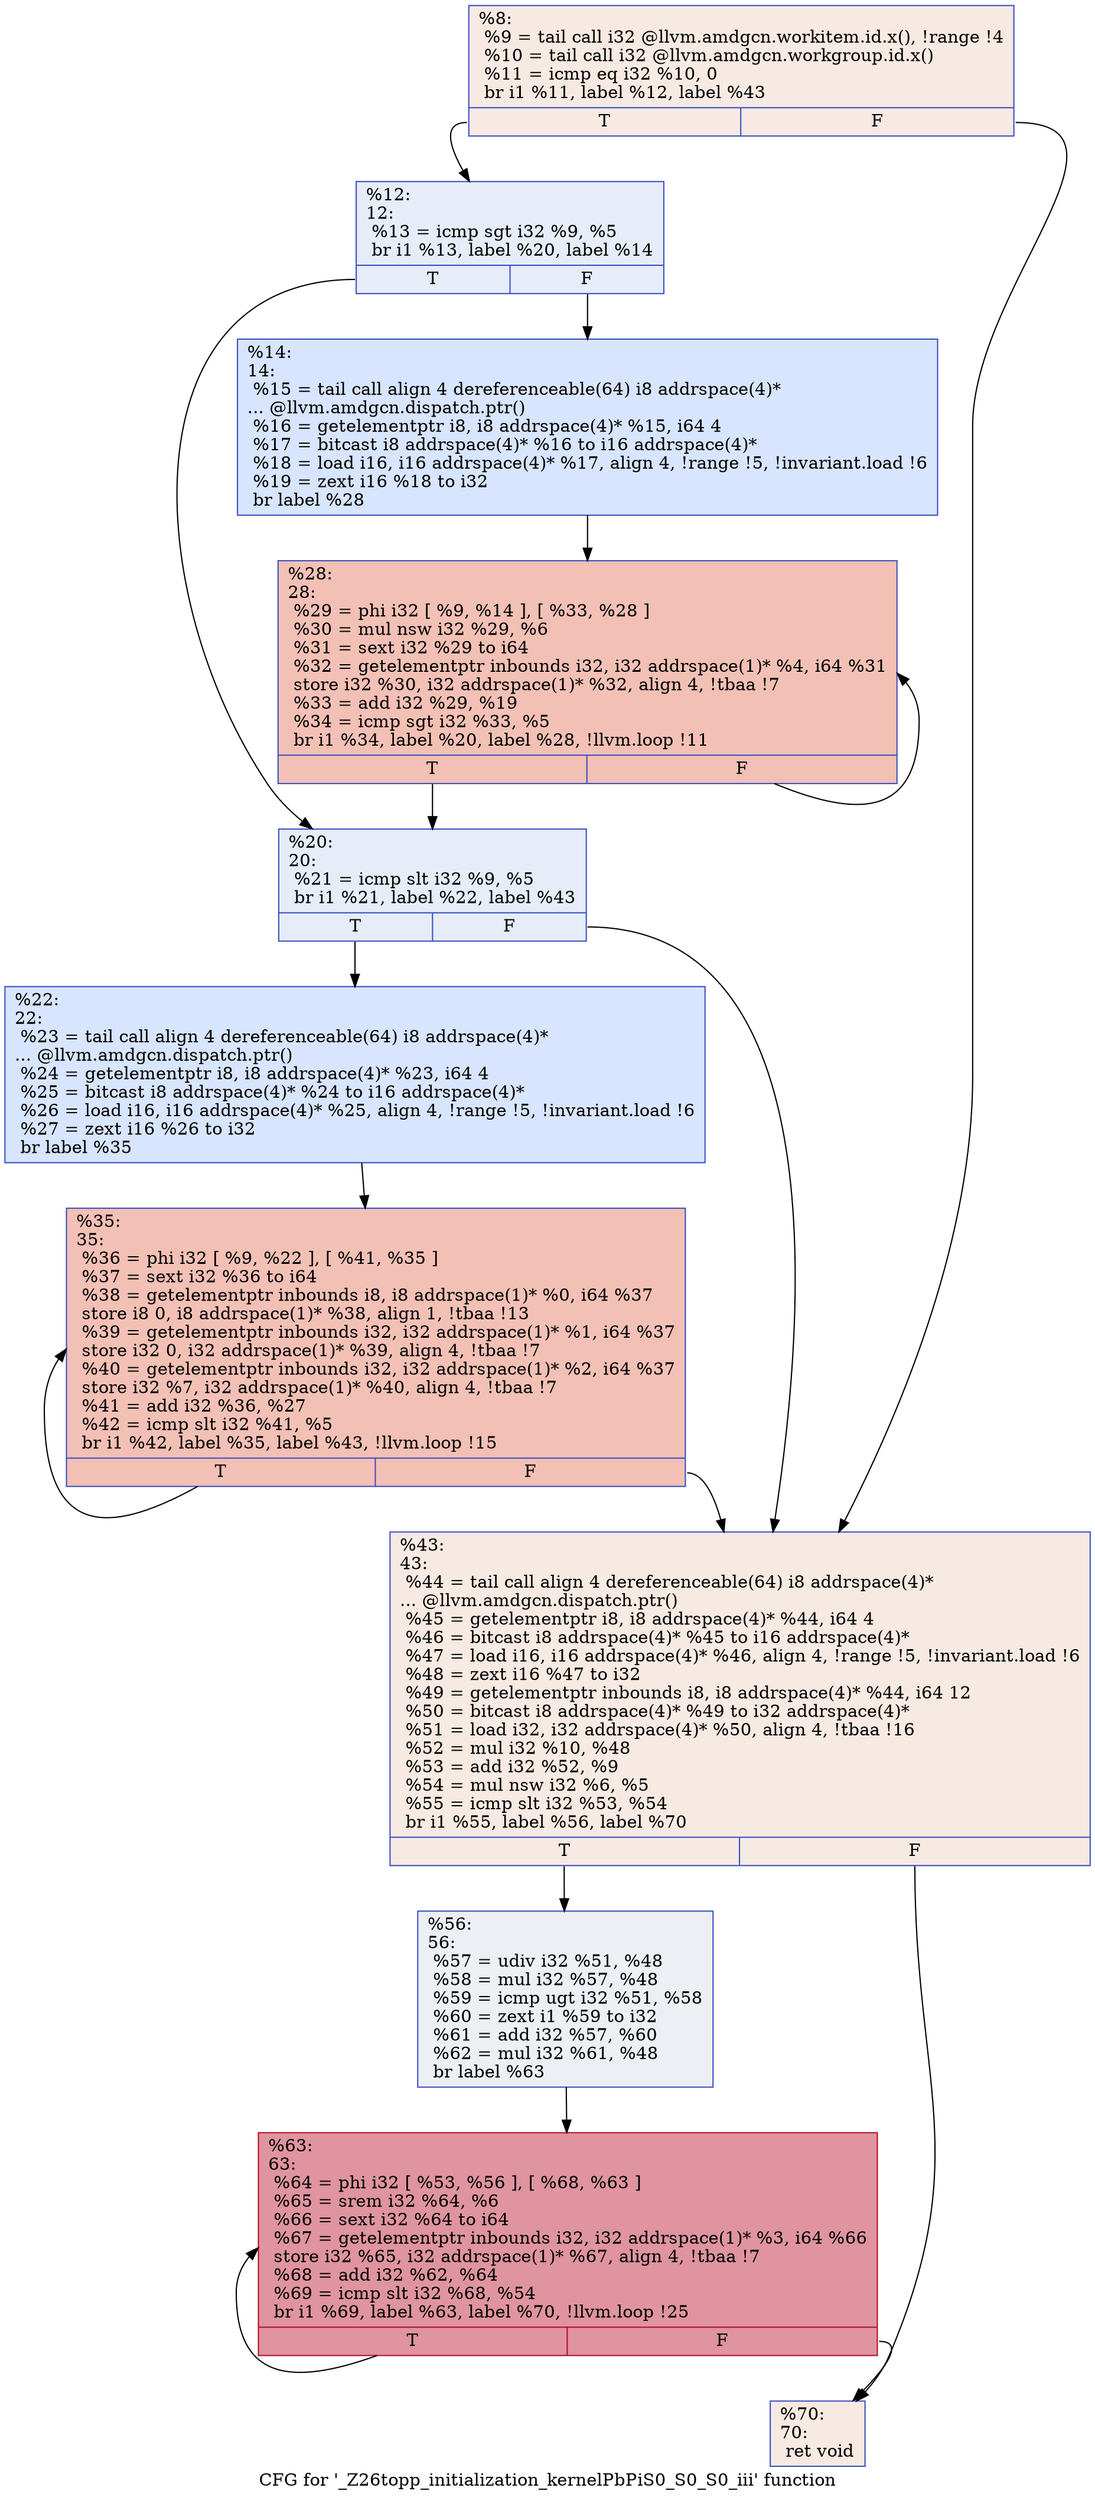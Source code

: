 digraph "CFG for '_Z26topp_initialization_kernelPbPiS0_S0_S0_iii' function" {
	label="CFG for '_Z26topp_initialization_kernelPbPiS0_S0_S0_iii' function";

	Node0x527be50 [shape=record,color="#3d50c3ff", style=filled, fillcolor="#eed0c070",label="{%8:\l  %9 = tail call i32 @llvm.amdgcn.workitem.id.x(), !range !4\l  %10 = tail call i32 @llvm.amdgcn.workgroup.id.x()\l  %11 = icmp eq i32 %10, 0\l  br i1 %11, label %12, label %43\l|{<s0>T|<s1>F}}"];
	Node0x527be50:s0 -> Node0x527d4b0;
	Node0x527be50:s1 -> Node0x527d540;
	Node0x527d4b0 [shape=record,color="#3d50c3ff", style=filled, fillcolor="#c7d7f070",label="{%12:\l12:                                               \l  %13 = icmp sgt i32 %9, %5\l  br i1 %13, label %20, label %14\l|{<s0>T|<s1>F}}"];
	Node0x527d4b0:s0 -> Node0x527d710;
	Node0x527d4b0:s1 -> Node0x527d760;
	Node0x527d760 [shape=record,color="#3d50c3ff", style=filled, fillcolor="#a7c5fe70",label="{%14:\l14:                                               \l  %15 = tail call align 4 dereferenceable(64) i8 addrspace(4)*\l... @llvm.amdgcn.dispatch.ptr()\l  %16 = getelementptr i8, i8 addrspace(4)* %15, i64 4\l  %17 = bitcast i8 addrspace(4)* %16 to i16 addrspace(4)*\l  %18 = load i16, i16 addrspace(4)* %17, align 4, !range !5, !invariant.load !6\l  %19 = zext i16 %18 to i32\l  br label %28\l}"];
	Node0x527d760 -> Node0x527e0a0;
	Node0x527d710 [shape=record,color="#3d50c3ff", style=filled, fillcolor="#c7d7f070",label="{%20:\l20:                                               \l  %21 = icmp slt i32 %9, %5\l  br i1 %21, label %22, label %43\l|{<s0>T|<s1>F}}"];
	Node0x527d710:s0 -> Node0x527e230;
	Node0x527d710:s1 -> Node0x527d540;
	Node0x527e230 [shape=record,color="#3d50c3ff", style=filled, fillcolor="#a7c5fe70",label="{%22:\l22:                                               \l  %23 = tail call align 4 dereferenceable(64) i8 addrspace(4)*\l... @llvm.amdgcn.dispatch.ptr()\l  %24 = getelementptr i8, i8 addrspace(4)* %23, i64 4\l  %25 = bitcast i8 addrspace(4)* %24 to i16 addrspace(4)*\l  %26 = load i16, i16 addrspace(4)* %25, align 4, !range !5, !invariant.load !6\l  %27 = zext i16 %26 to i32\l  br label %35\l}"];
	Node0x527e230 -> Node0x527f250;
	Node0x527e0a0 [shape=record,color="#3d50c3ff", style=filled, fillcolor="#e5705870",label="{%28:\l28:                                               \l  %29 = phi i32 [ %9, %14 ], [ %33, %28 ]\l  %30 = mul nsw i32 %29, %6\l  %31 = sext i32 %29 to i64\l  %32 = getelementptr inbounds i32, i32 addrspace(1)* %4, i64 %31\l  store i32 %30, i32 addrspace(1)* %32, align 4, !tbaa !7\l  %33 = add i32 %29, %19\l  %34 = icmp sgt i32 %33, %5\l  br i1 %34, label %20, label %28, !llvm.loop !11\l|{<s0>T|<s1>F}}"];
	Node0x527e0a0:s0 -> Node0x527d710;
	Node0x527e0a0:s1 -> Node0x527e0a0;
	Node0x527f250 [shape=record,color="#3d50c3ff", style=filled, fillcolor="#e5705870",label="{%35:\l35:                                               \l  %36 = phi i32 [ %9, %22 ], [ %41, %35 ]\l  %37 = sext i32 %36 to i64\l  %38 = getelementptr inbounds i8, i8 addrspace(1)* %0, i64 %37\l  store i8 0, i8 addrspace(1)* %38, align 1, !tbaa !13\l  %39 = getelementptr inbounds i32, i32 addrspace(1)* %1, i64 %37\l  store i32 0, i32 addrspace(1)* %39, align 4, !tbaa !7\l  %40 = getelementptr inbounds i32, i32 addrspace(1)* %2, i64 %37\l  store i32 %7, i32 addrspace(1)* %40, align 4, !tbaa !7\l  %41 = add i32 %36, %27\l  %42 = icmp slt i32 %41, %5\l  br i1 %42, label %35, label %43, !llvm.loop !15\l|{<s0>T|<s1>F}}"];
	Node0x527f250:s0 -> Node0x527f250;
	Node0x527f250:s1 -> Node0x527d540;
	Node0x527d540 [shape=record,color="#3d50c3ff", style=filled, fillcolor="#eed0c070",label="{%43:\l43:                                               \l  %44 = tail call align 4 dereferenceable(64) i8 addrspace(4)*\l... @llvm.amdgcn.dispatch.ptr()\l  %45 = getelementptr i8, i8 addrspace(4)* %44, i64 4\l  %46 = bitcast i8 addrspace(4)* %45 to i16 addrspace(4)*\l  %47 = load i16, i16 addrspace(4)* %46, align 4, !range !5, !invariant.load !6\l  %48 = zext i16 %47 to i32\l  %49 = getelementptr inbounds i8, i8 addrspace(4)* %44, i64 12\l  %50 = bitcast i8 addrspace(4)* %49 to i32 addrspace(4)*\l  %51 = load i32, i32 addrspace(4)* %50, align 4, !tbaa !16\l  %52 = mul i32 %10, %48\l  %53 = add i32 %52, %9\l  %54 = mul nsw i32 %6, %5\l  %55 = icmp slt i32 %53, %54\l  br i1 %55, label %56, label %70\l|{<s0>T|<s1>F}}"];
	Node0x527d540:s0 -> Node0x5281200;
	Node0x527d540:s1 -> Node0x5281290;
	Node0x5281200 [shape=record,color="#3d50c3ff", style=filled, fillcolor="#d4dbe670",label="{%56:\l56:                                               \l  %57 = udiv i32 %51, %48\l  %58 = mul i32 %57, %48\l  %59 = icmp ugt i32 %51, %58\l  %60 = zext i1 %59 to i32\l  %61 = add i32 %57, %60\l  %62 = mul i32 %61, %48\l  br label %63\l}"];
	Node0x5281200 -> Node0x5281710;
	Node0x5281710 [shape=record,color="#b70d28ff", style=filled, fillcolor="#b70d2870",label="{%63:\l63:                                               \l  %64 = phi i32 [ %53, %56 ], [ %68, %63 ]\l  %65 = srem i32 %64, %6\l  %66 = sext i32 %64 to i64\l  %67 = getelementptr inbounds i32, i32 addrspace(1)* %3, i64 %66\l  store i32 %65, i32 addrspace(1)* %67, align 4, !tbaa !7\l  %68 = add i32 %62, %64\l  %69 = icmp slt i32 %68, %54\l  br i1 %69, label %63, label %70, !llvm.loop !25\l|{<s0>T|<s1>F}}"];
	Node0x5281710:s0 -> Node0x5281710;
	Node0x5281710:s1 -> Node0x5281290;
	Node0x5281290 [shape=record,color="#3d50c3ff", style=filled, fillcolor="#eed0c070",label="{%70:\l70:                                               \l  ret void\l}"];
}
